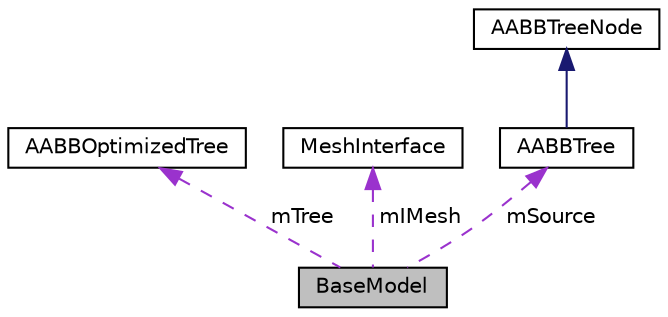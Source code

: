 digraph "BaseModel"
{
  edge [fontname="Helvetica",fontsize="10",labelfontname="Helvetica",labelfontsize="10"];
  node [fontname="Helvetica",fontsize="10",shape=record];
  Node1 [label="BaseModel",height=0.2,width=0.4,color="black", fillcolor="grey75", style="filled", fontcolor="black"];
  Node2 -> Node1 [dir="back",color="darkorchid3",fontsize="10",style="dashed",label=" mTree" ];
  Node2 [label="AABBOptimizedTree",height=0.2,width=0.4,color="black", fillcolor="white", style="filled",URL="$class_a_a_b_b_optimized_tree.html"];
  Node3 -> Node1 [dir="back",color="darkorchid3",fontsize="10",style="dashed",label=" mIMesh" ];
  Node3 [label="MeshInterface",height=0.2,width=0.4,color="black", fillcolor="white", style="filled",URL="$class_mesh_interface.html"];
  Node4 -> Node1 [dir="back",color="darkorchid3",fontsize="10",style="dashed",label=" mSource" ];
  Node4 [label="AABBTree",height=0.2,width=0.4,color="black", fillcolor="white", style="filled",URL="$class_a_a_b_b_tree.html"];
  Node5 -> Node4 [dir="back",color="midnightblue",fontsize="10",style="solid"];
  Node5 [label="AABBTreeNode",height=0.2,width=0.4,color="black", fillcolor="white", style="filled",URL="$class_a_a_b_b_tree_node.html"];
}
